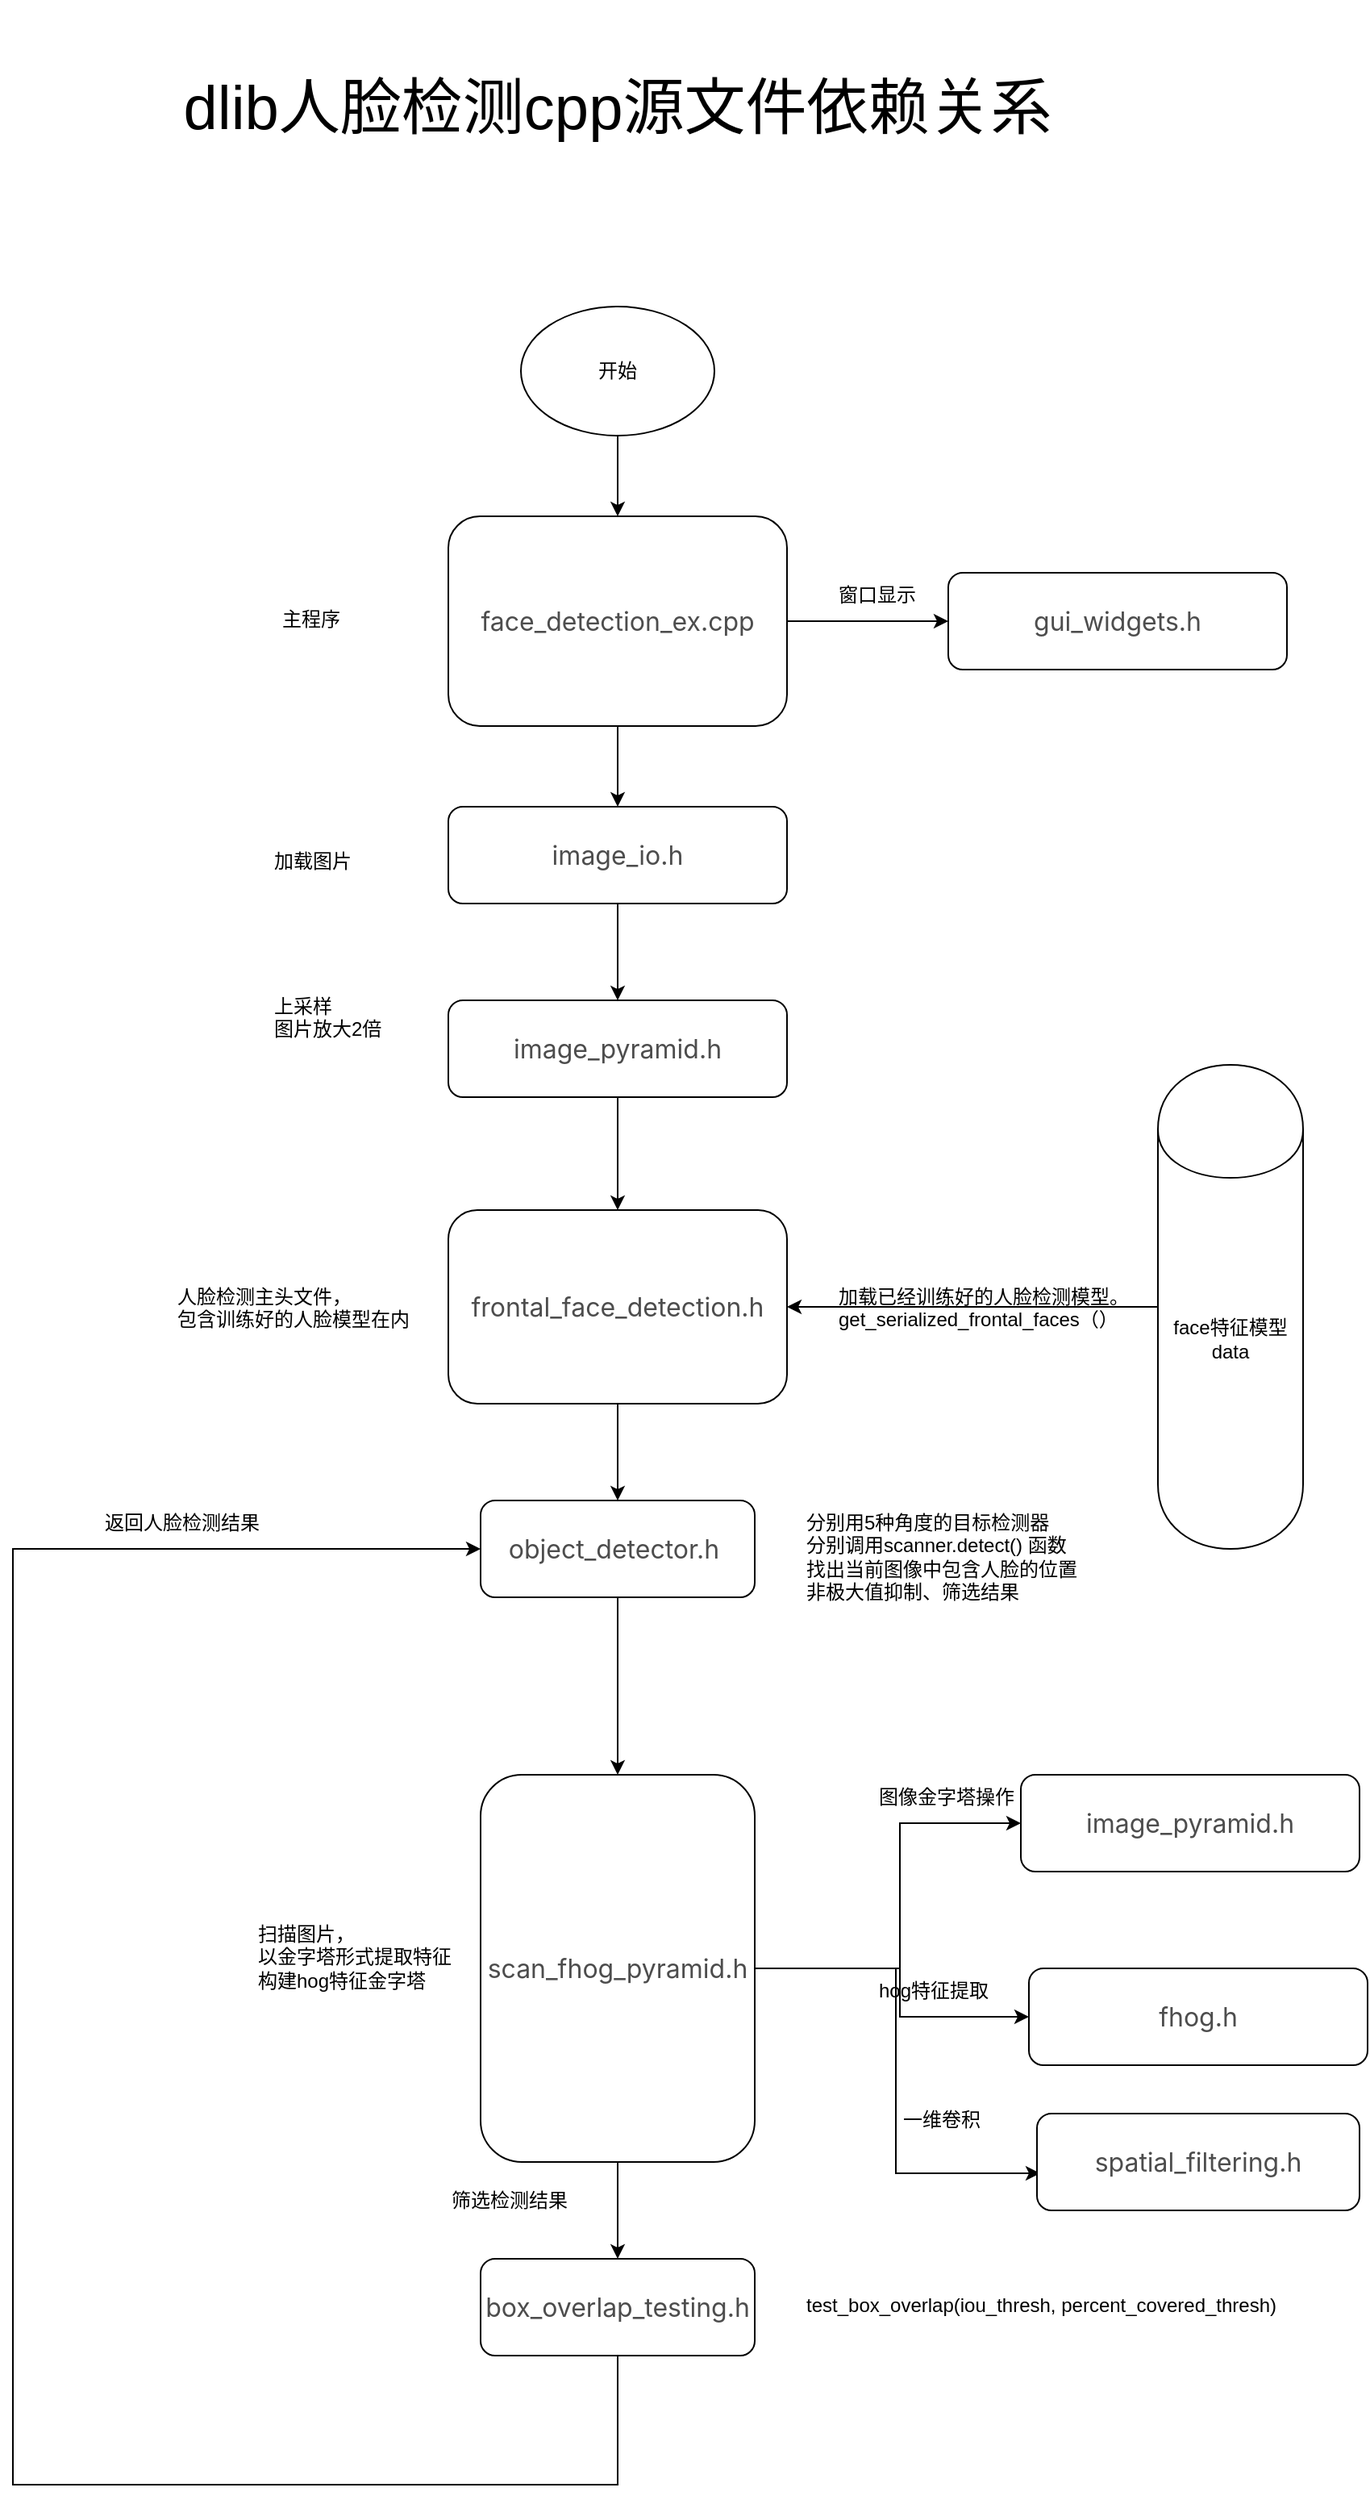 <mxfile version="12.6.7" type="github">
  <diagram id="r2y3g6UmusmkUFQiE-Hi" name="Page-1">
    <mxGraphModel dx="1319" dy="1885" grid="1" gridSize="10" guides="1" tooltips="1" connect="1" arrows="1" fold="1" page="1" pageScale="1" pageWidth="827" pageHeight="1169" math="0" shadow="0">
      <root>
        <mxCell id="0"/>
        <mxCell id="1" parent="0"/>
        <mxCell id="xuoZILpICzDxaYB5TS7d-3" style="edgeStyle=orthogonalEdgeStyle;rounded=0;orthogonalLoop=1;jettySize=auto;html=1;strokeWidth=1;" edge="1" parent="1" source="xuoZILpICzDxaYB5TS7d-4" target="xuoZILpICzDxaYB5TS7d-7">
          <mxGeometry relative="1" as="geometry"/>
        </mxCell>
        <mxCell id="xuoZILpICzDxaYB5TS7d-4" value="&lt;span style=&quot;color: rgb(77 , 77 , 77) ; font-family: &amp;#34;microsoft yahei&amp;#34; , &amp;#34;sf pro display&amp;#34; , &amp;#34;roboto&amp;#34; , &amp;#34;noto&amp;#34; , &amp;#34;arial&amp;#34; , &amp;#34;pingfang sc&amp;#34; , sans-serif ; font-size: 16px ; background-color: rgb(255 , 255 , 255)&quot;&gt;frontal_face_detection.h&lt;/span&gt;" style="rounded=1;whiteSpace=wrap;html=1;strokeWidth=1;" vertex="1" parent="1">
          <mxGeometry x="510" y="100" width="210" height="120" as="geometry"/>
        </mxCell>
        <mxCell id="xuoZILpICzDxaYB5TS7d-6" style="edgeStyle=orthogonalEdgeStyle;rounded=0;orthogonalLoop=1;jettySize=auto;html=1;exitX=0.5;exitY=1;exitDx=0;exitDy=0;strokeWidth=1;" edge="1" parent="1" source="xuoZILpICzDxaYB5TS7d-7" target="xuoZILpICzDxaYB5TS7d-10">
          <mxGeometry relative="1" as="geometry"/>
        </mxCell>
        <mxCell id="xuoZILpICzDxaYB5TS7d-7" value="&lt;pre&gt;&lt;span style=&quot;color: rgb(77 , 77 , 77) ; font-family: &amp;#34;microsoft yahei&amp;#34; , &amp;#34;sf pro display&amp;#34; , &amp;#34;roboto&amp;#34; , &amp;#34;noto&amp;#34; , &amp;#34;arial&amp;#34; , &amp;#34;pingfang sc&amp;#34; , sans-serif ; font-size: 16px ; background-color: rgb(255 , 255 , 255)&quot;&gt;object_detector.h&amp;nbsp;&lt;/span&gt;&lt;/pre&gt;" style="rounded=1;whiteSpace=wrap;html=1;strokeWidth=1;" vertex="1" parent="1">
          <mxGeometry x="530" y="280" width="170" height="60" as="geometry"/>
        </mxCell>
        <mxCell id="xuoZILpICzDxaYB5TS7d-9" style="edgeStyle=orthogonalEdgeStyle;rounded=0;orthogonalLoop=1;jettySize=auto;html=1;exitX=1;exitY=0.5;exitDx=0;exitDy=0;strokeWidth=1;entryX=0;entryY=0.5;entryDx=0;entryDy=0;" edge="1" parent="1" source="xuoZILpICzDxaYB5TS7d-10" target="xuoZILpICzDxaYB5TS7d-14">
          <mxGeometry relative="1" as="geometry">
            <Array as="points">
              <mxPoint x="790" y="570"/>
              <mxPoint x="790" y="600"/>
            </Array>
          </mxGeometry>
        </mxCell>
        <mxCell id="xuoZILpICzDxaYB5TS7d-55" style="edgeStyle=orthogonalEdgeStyle;rounded=0;orthogonalLoop=1;jettySize=auto;html=1;exitX=0.5;exitY=1;exitDx=0;exitDy=0;" edge="1" parent="1" source="xuoZILpICzDxaYB5TS7d-10" target="xuoZILpICzDxaYB5TS7d-12">
          <mxGeometry relative="1" as="geometry"/>
        </mxCell>
        <mxCell id="xuoZILpICzDxaYB5TS7d-79" style="edgeStyle=orthogonalEdgeStyle;rounded=0;orthogonalLoop=1;jettySize=auto;html=1;exitX=1;exitY=0.5;exitDx=0;exitDy=0;entryX=0;entryY=0.5;entryDx=0;entryDy=0;" edge="1" parent="1" source="xuoZILpICzDxaYB5TS7d-10" target="xuoZILpICzDxaYB5TS7d-78">
          <mxGeometry relative="1" as="geometry">
            <Array as="points">
              <mxPoint x="790" y="570"/>
              <mxPoint x="790" y="480"/>
            </Array>
          </mxGeometry>
        </mxCell>
        <mxCell id="xuoZILpICzDxaYB5TS7d-84" style="edgeStyle=orthogonalEdgeStyle;rounded=0;orthogonalLoop=1;jettySize=auto;html=1;exitX=1;exitY=0.5;exitDx=0;exitDy=0;entryX=0.01;entryY=0.617;entryDx=0;entryDy=0;entryPerimeter=0;" edge="1" parent="1" source="xuoZILpICzDxaYB5TS7d-10" target="xuoZILpICzDxaYB5TS7d-62">
          <mxGeometry relative="1" as="geometry"/>
        </mxCell>
        <mxCell id="xuoZILpICzDxaYB5TS7d-10" value="&lt;pre&gt;&lt;span style=&quot;color: rgb(77 , 77 , 77) ; font-family: &amp;#34;microsoft yahei&amp;#34; , &amp;#34;sf pro display&amp;#34; , &amp;#34;roboto&amp;#34; , &amp;#34;noto&amp;#34; , &amp;#34;arial&amp;#34; , &amp;#34;pingfang sc&amp;#34; , sans-serif ; font-size: 16px ; white-space: normal ; background-color: rgb(255 , 255 , 255)&quot;&gt;scan_fhog_pyramid.h&lt;/span&gt;&lt;br&gt;&lt;/pre&gt;" style="rounded=1;whiteSpace=wrap;html=1;strokeWidth=1;" vertex="1" parent="1">
          <mxGeometry x="530" y="450" width="170" height="240" as="geometry"/>
        </mxCell>
        <mxCell id="xuoZILpICzDxaYB5TS7d-22" style="edgeStyle=orthogonalEdgeStyle;rounded=0;orthogonalLoop=1;jettySize=auto;html=1;" edge="1" parent="1" source="xuoZILpICzDxaYB5TS7d-12">
          <mxGeometry relative="1" as="geometry">
            <mxPoint x="530" y="310" as="targetPoint"/>
            <Array as="points">
              <mxPoint x="615" y="890"/>
              <mxPoint x="240" y="890"/>
              <mxPoint x="240" y="310"/>
            </Array>
          </mxGeometry>
        </mxCell>
        <mxCell id="xuoZILpICzDxaYB5TS7d-12" value="&lt;pre&gt;&lt;span style=&quot;color: rgb(77 , 77 , 77) ; font-family: &amp;#34;microsoft yahei&amp;#34; , &amp;#34;sf pro display&amp;#34; , &amp;#34;roboto&amp;#34; , &amp;#34;noto&amp;#34; , &amp;#34;arial&amp;#34; , &amp;#34;pingfang sc&amp;#34; , sans-serif ; font-size: 16px ; white-space: normal ; background-color: rgb(255 , 255 , 255)&quot;&gt;box_overlap_testing.h&lt;/span&gt;&lt;br&gt;&lt;/pre&gt;" style="rounded=1;whiteSpace=wrap;html=1;strokeWidth=1;" vertex="1" parent="1">
          <mxGeometry x="530" y="750" width="170" height="60" as="geometry"/>
        </mxCell>
        <mxCell id="xuoZILpICzDxaYB5TS7d-14" value="&lt;pre&gt;&lt;font color=&quot;#4d4d4d&quot; face=&quot;microsoft yahei, sf pro display, roboto, noto, arial, pingfang sc, sans-serif&quot;&gt;&lt;span style=&quot;font-size: 16px ; white-space: normal&quot;&gt;fhog.h&lt;/span&gt;&lt;/font&gt;&lt;br&gt;&lt;/pre&gt;" style="rounded=1;whiteSpace=wrap;html=1;strokeWidth=1;" vertex="1" parent="1">
          <mxGeometry x="870" y="570" width="210" height="60" as="geometry"/>
        </mxCell>
        <mxCell id="xuoZILpICzDxaYB5TS7d-29" style="edgeStyle=orthogonalEdgeStyle;rounded=0;orthogonalLoop=1;jettySize=auto;html=1;exitX=0.5;exitY=1;exitDx=0;exitDy=0;" edge="1" parent="1" source="xuoZILpICzDxaYB5TS7d-19" target="xuoZILpICzDxaYB5TS7d-25">
          <mxGeometry relative="1" as="geometry"/>
        </mxCell>
        <mxCell id="xuoZILpICzDxaYB5TS7d-19" value="开始" style="ellipse;whiteSpace=wrap;html=1;" vertex="1" parent="1">
          <mxGeometry x="555" y="-460" width="120" height="80" as="geometry"/>
        </mxCell>
        <mxCell id="xuoZILpICzDxaYB5TS7d-21" value="返回人脸检测结果&lt;br&gt;" style="text;html=1;" vertex="1" parent="1">
          <mxGeometry x="295" y="280" width="290" height="140" as="geometry"/>
        </mxCell>
        <mxCell id="xuoZILpICzDxaYB5TS7d-38" style="edgeStyle=orthogonalEdgeStyle;rounded=0;orthogonalLoop=1;jettySize=auto;html=1;exitX=1;exitY=0.5;exitDx=0;exitDy=0;entryX=0;entryY=0.5;entryDx=0;entryDy=0;" edge="1" parent="1" source="xuoZILpICzDxaYB5TS7d-25" target="xuoZILpICzDxaYB5TS7d-37">
          <mxGeometry relative="1" as="geometry"/>
        </mxCell>
        <mxCell id="xuoZILpICzDxaYB5TS7d-52" style="edgeStyle=orthogonalEdgeStyle;rounded=0;orthogonalLoop=1;jettySize=auto;html=1;exitX=0.5;exitY=1;exitDx=0;exitDy=0;entryX=0.5;entryY=0;entryDx=0;entryDy=0;" edge="1" parent="1" source="xuoZILpICzDxaYB5TS7d-40" target="xuoZILpICzDxaYB5TS7d-50">
          <mxGeometry relative="1" as="geometry"/>
        </mxCell>
        <mxCell id="xuoZILpICzDxaYB5TS7d-25" value="&lt;font color=&quot;#4d4d4d&quot; face=&quot;microsoft yahei, sf pro display, roboto, noto, arial, pingfang sc, sans-serif&quot;&gt;&lt;span style=&quot;font-size: 16px&quot;&gt;face_detection_ex.cpp&lt;/span&gt;&lt;/font&gt;" style="rounded=1;whiteSpace=wrap;html=1;strokeWidth=1;" vertex="1" parent="1">
          <mxGeometry x="510" y="-330" width="210" height="130" as="geometry"/>
        </mxCell>
        <mxCell id="xuoZILpICzDxaYB5TS7d-27" value="加载图片" style="text;html=1;" vertex="1" parent="1">
          <mxGeometry x="400" y="-130" width="85" height="20" as="geometry"/>
        </mxCell>
        <mxCell id="xuoZILpICzDxaYB5TS7d-33" value="&lt;font style=&quot;font-size: 38px&quot;&gt;dlib人脸检测cpp源文件依赖关系&lt;br&gt;&lt;br&gt;&lt;/font&gt;" style="text;html=1;strokeColor=none;fillColor=none;align=center;verticalAlign=middle;whiteSpace=wrap;rounded=0;" vertex="1" parent="1">
          <mxGeometry x="340" y="-650" width="550" height="180" as="geometry"/>
        </mxCell>
        <mxCell id="xuoZILpICzDxaYB5TS7d-35" value="窗口显示" style="text;html=1;" vertex="1" parent="1">
          <mxGeometry x="750" y="-295" width="70" height="30" as="geometry"/>
        </mxCell>
        <mxCell id="xuoZILpICzDxaYB5TS7d-39" style="edgeStyle=orthogonalEdgeStyle;rounded=0;orthogonalLoop=1;jettySize=auto;html=1;exitX=0.5;exitY=1;exitDx=0;exitDy=0;entryX=0.5;entryY=0;entryDx=0;entryDy=0;" edge="1" parent="1" source="xuoZILpICzDxaYB5TS7d-25" target="xuoZILpICzDxaYB5TS7d-40">
          <mxGeometry relative="1" as="geometry">
            <mxPoint x="615" y="70" as="sourcePoint"/>
          </mxGeometry>
        </mxCell>
        <mxCell id="xuoZILpICzDxaYB5TS7d-37" value="&lt;font color=&quot;#4d4d4d&quot; face=&quot;microsoft yahei, sf pro display, roboto, noto, arial, pingfang sc, sans-serif&quot;&gt;&lt;span style=&quot;font-size: 16px&quot;&gt;gui_widgets.h&lt;/span&gt;&lt;/font&gt;" style="rounded=1;whiteSpace=wrap;html=1;strokeWidth=1;" vertex="1" parent="1">
          <mxGeometry x="820" y="-295" width="210" height="60" as="geometry"/>
        </mxCell>
        <mxCell id="xuoZILpICzDxaYB5TS7d-40" value="&lt;font color=&quot;#4d4d4d&quot; face=&quot;microsoft yahei, sf pro display, roboto, noto, arial, pingfang sc, sans-serif&quot;&gt;&lt;span style=&quot;font-size: 16px&quot;&gt;image_io.h&lt;/span&gt;&lt;/font&gt;" style="rounded=1;whiteSpace=wrap;html=1;strokeWidth=1;" vertex="1" parent="1">
          <mxGeometry x="510" y="-150" width="210" height="60" as="geometry"/>
        </mxCell>
        <mxCell id="xuoZILpICzDxaYB5TS7d-43" value="主程序" style="text;html=1;" vertex="1" parent="1">
          <mxGeometry x="405" y="-280" width="85" height="20" as="geometry"/>
        </mxCell>
        <mxCell id="xuoZILpICzDxaYB5TS7d-44" value="人脸检测主头文件，&lt;br&gt;包含训练好的人脸模型在内" style="text;html=1;" vertex="1" parent="1">
          <mxGeometry x="340" y="140" width="160" height="60" as="geometry"/>
        </mxCell>
        <mxCell id="xuoZILpICzDxaYB5TS7d-45" value="hog特征提取" style="text;html=1;" vertex="1" parent="1">
          <mxGeometry x="775" y="570" width="90" height="30" as="geometry"/>
        </mxCell>
        <mxCell id="xuoZILpICzDxaYB5TS7d-56" style="edgeStyle=orthogonalEdgeStyle;rounded=0;orthogonalLoop=1;jettySize=auto;html=1;entryX=0.5;entryY=0;entryDx=0;entryDy=0;" edge="1" parent="1" source="xuoZILpICzDxaYB5TS7d-50" target="xuoZILpICzDxaYB5TS7d-4">
          <mxGeometry relative="1" as="geometry"/>
        </mxCell>
        <mxCell id="xuoZILpICzDxaYB5TS7d-50" value="&lt;font color=&quot;#4d4d4d&quot; face=&quot;microsoft yahei, sf pro display, roboto, noto, arial, pingfang sc, sans-serif&quot;&gt;&lt;span style=&quot;font-size: 16px&quot;&gt;image_pyramid.h&lt;/span&gt;&lt;/font&gt;" style="rounded=1;whiteSpace=wrap;html=1;strokeWidth=1;" vertex="1" parent="1">
          <mxGeometry x="510" y="-30" width="210" height="60" as="geometry"/>
        </mxCell>
        <mxCell id="xuoZILpICzDxaYB5TS7d-62" value="&lt;pre&gt;&lt;font color=&quot;#4d4d4d&quot; face=&quot;microsoft yahei, sf pro display, roboto, noto, arial, pingfang sc, sans-serif&quot;&gt;&lt;span style=&quot;font-size: 16px ; white-space: normal&quot;&gt;spatial_filtering.h&lt;/span&gt;&lt;/font&gt;&lt;/pre&gt;" style="rounded=1;whiteSpace=wrap;html=1;strokeWidth=1;" vertex="1" parent="1">
          <mxGeometry x="875" y="660" width="200" height="60" as="geometry"/>
        </mxCell>
        <mxCell id="xuoZILpICzDxaYB5TS7d-63" value="上采样&lt;br&gt;图片放大2倍" style="text;html=1;" vertex="1" parent="1">
          <mxGeometry x="400" y="-40" width="90" height="55" as="geometry"/>
        </mxCell>
        <mxCell id="xuoZILpICzDxaYB5TS7d-65" value="加载已经训练好的人脸检测模型。&lt;br&gt;get_serialized_frontal_faces（）" style="text;html=1;" vertex="1" parent="1">
          <mxGeometry x="750" y="140" width="260" height="50" as="geometry"/>
        </mxCell>
        <mxCell id="xuoZILpICzDxaYB5TS7d-66" value="扫描图片，&lt;br&gt;以金字塔形式提取特征&lt;br&gt;&lt;span style=&quot;text-align: center&quot;&gt;构建hog特征金字塔&lt;br&gt;&lt;/span&gt;" style="text;html=1;" vertex="1" parent="1">
          <mxGeometry x="390" y="535" width="120" height="100" as="geometry"/>
        </mxCell>
        <mxCell id="xuoZILpICzDxaYB5TS7d-68" style="edgeStyle=orthogonalEdgeStyle;rounded=0;orthogonalLoop=1;jettySize=auto;html=1;entryX=1;entryY=0.5;entryDx=0;entryDy=0;" edge="1" parent="1" source="xuoZILpICzDxaYB5TS7d-67" target="xuoZILpICzDxaYB5TS7d-4">
          <mxGeometry relative="1" as="geometry"/>
        </mxCell>
        <mxCell id="xuoZILpICzDxaYB5TS7d-67" value="face特征模型data" style="shape=cylinder;whiteSpace=wrap;html=1;boundedLbl=1;backgroundOutline=1;" vertex="1" parent="1">
          <mxGeometry x="950" y="10" width="90" height="300" as="geometry"/>
        </mxCell>
        <mxCell id="xuoZILpICzDxaYB5TS7d-71" value="分别用5种角度的目标检测器&lt;br&gt;分别调用scanner.detect() 函数&lt;br&gt;找出当前图像中包含人脸的位置&lt;br&gt;非极大值抑制、筛选结果" style="text;html=1;" vertex="1" parent="1">
          <mxGeometry x="730" y="280" width="180" height="70" as="geometry"/>
        </mxCell>
        <mxCell id="xuoZILpICzDxaYB5TS7d-75" value="一维卷积" style="text;html=1;" vertex="1" parent="1">
          <mxGeometry x="790" y="650" width="90" height="30" as="geometry"/>
        </mxCell>
        <mxCell id="xuoZILpICzDxaYB5TS7d-76" value="test_box_overlap(iou_thresh, percent_covered_thresh)" style="text;html=1;" vertex="1" parent="1">
          <mxGeometry x="730" y="765" width="320" height="30" as="geometry"/>
        </mxCell>
        <mxCell id="xuoZILpICzDxaYB5TS7d-77" value="&lt;span style=&quot;text-align: center&quot;&gt;筛选检测结果&lt;br&gt;&lt;/span&gt;" style="text;html=1;" vertex="1" parent="1">
          <mxGeometry x="510" y="700" width="120" height="50" as="geometry"/>
        </mxCell>
        <mxCell id="xuoZILpICzDxaYB5TS7d-78" value="&lt;font color=&quot;#4d4d4d&quot; face=&quot;microsoft yahei, sf pro display, roboto, noto, arial, pingfang sc, sans-serif&quot;&gt;&lt;span style=&quot;font-size: 16px&quot;&gt;image_pyramid.h&lt;/span&gt;&lt;/font&gt;" style="rounded=1;whiteSpace=wrap;html=1;strokeWidth=1;" vertex="1" parent="1">
          <mxGeometry x="865" y="450" width="210" height="60" as="geometry"/>
        </mxCell>
        <mxCell id="xuoZILpICzDxaYB5TS7d-83" value="图像金字塔操作" style="text;html=1;" vertex="1" parent="1">
          <mxGeometry x="775" y="450" width="90" height="30" as="geometry"/>
        </mxCell>
      </root>
    </mxGraphModel>
  </diagram>
</mxfile>
